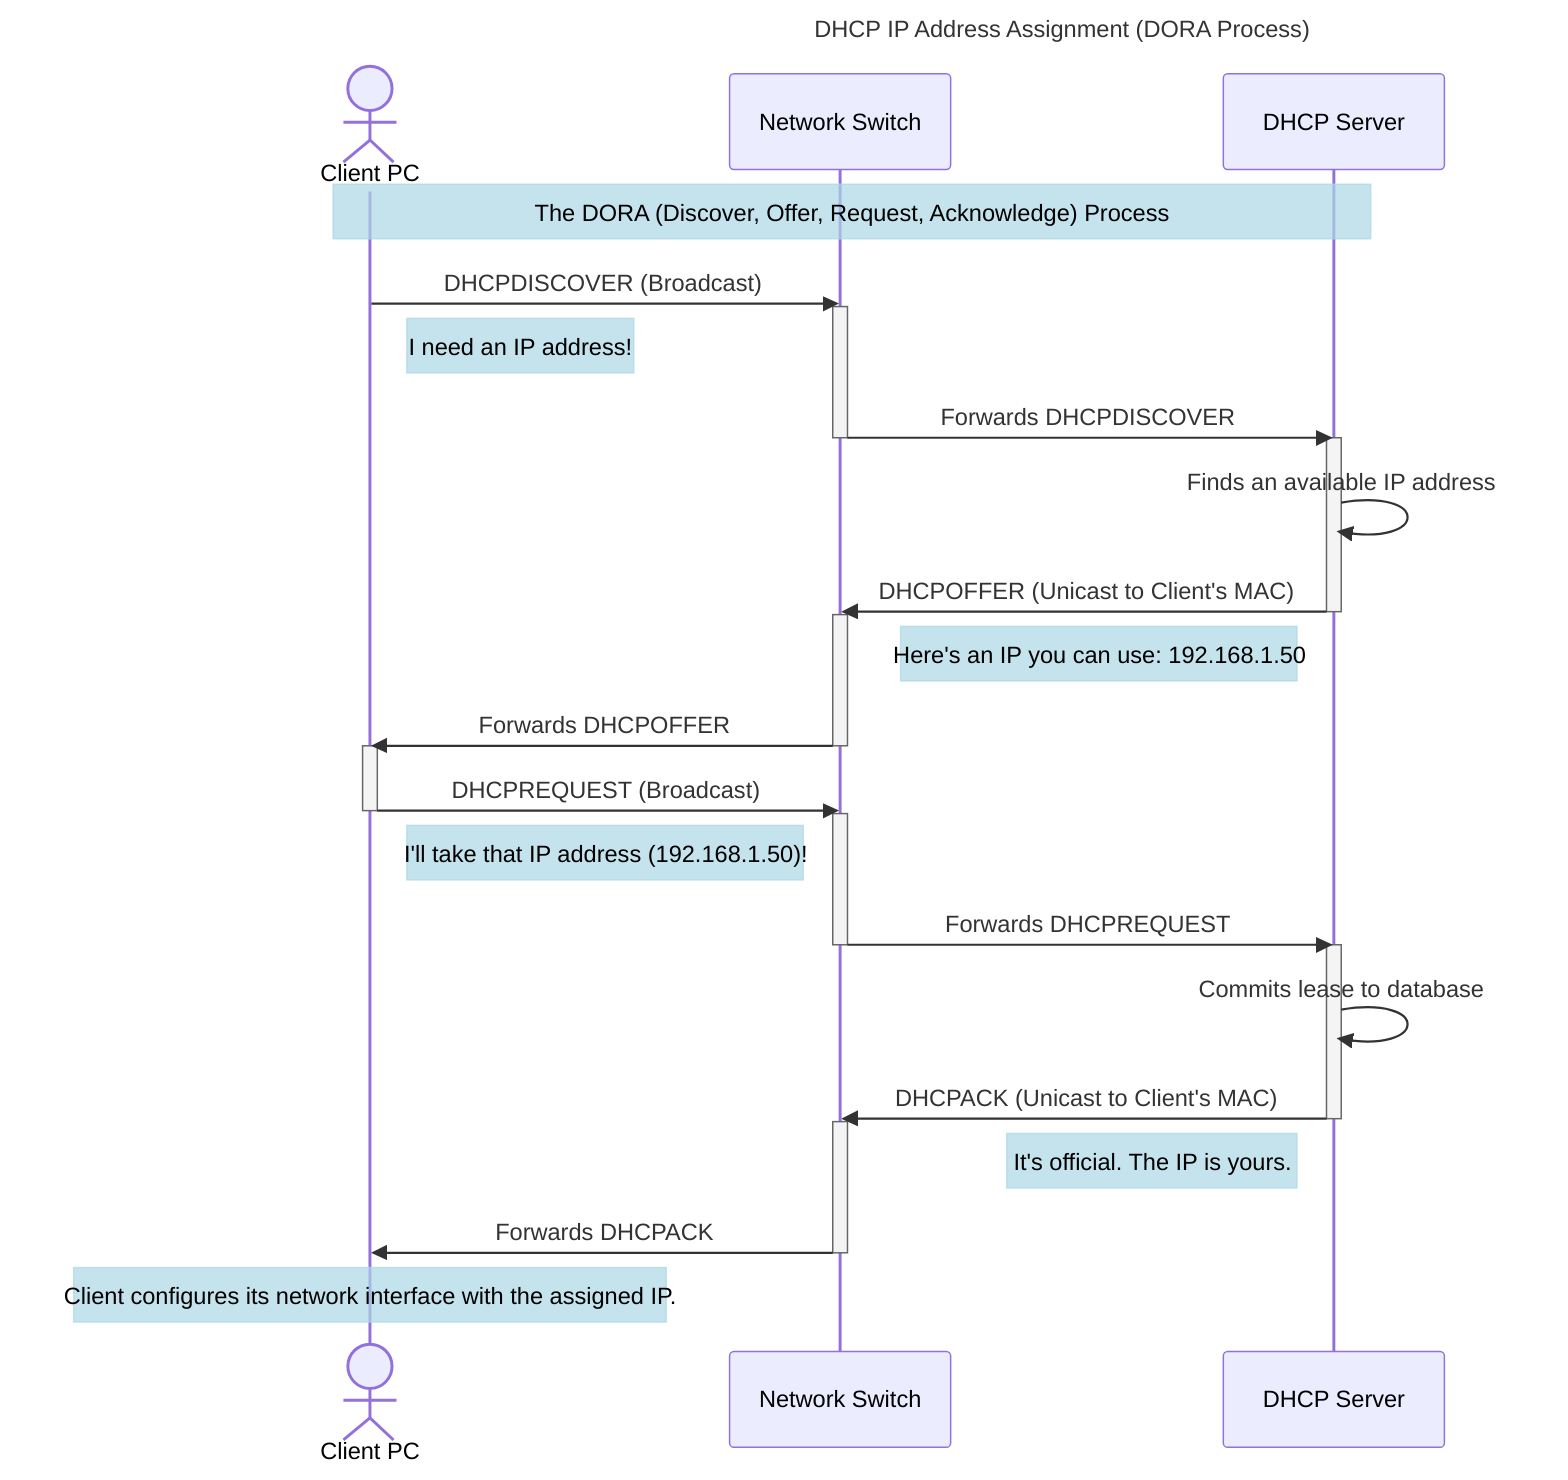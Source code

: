%%{
  init: {
    'themeVariables': {
      'noteBkgColor': 'rgba(173, 216, 230, 0.7)',
      'noteBorderColor': 'rgba(173, 216, 230, 0.7)',
      'noteTextColor': '#000000'
    }
  }
}%%

sequenceDiagram
    title DHCP IP Address Assignment (DORA Process)
    
    actor Client as Client PC
    participant Switch as Network Switch
    participant DHCPServer as DHCP Server

    Note over Client,DHCPServer: The DORA (Discover, Offer, Request, Acknowledge) Process

    %% 1. Discover
    Client->>Switch: DHCPDISCOVER (Broadcast)
    activate Switch
    Note right of Client: I need an IP address!
    Switch->>DHCPServer: Forwards DHCPDISCOVER
    deactivate Switch
    activate DHCPServer

    %% 2. Offer
    DHCPServer->>DHCPServer: Finds an available IP address
    DHCPServer->>Switch: DHCPOFFER (Unicast to Client's MAC)
    deactivate DHCPServer
    activate Switch
    Note left of DHCPServer: Here's an IP you can use: 192.168.1.50
    
    Switch->>Client: Forwards DHCPOFFER
    deactivate Switch
    activate Client

    %% 3. Request
    Client->>Switch: DHCPREQUEST (Broadcast)
    deactivate Client
    activate Switch
    Note right of Client: I'll take that IP address (192.168.1.50)!
    
    Switch->>DHCPServer: Forwards DHCPREQUEST
    deactivate Switch
    activate DHCPServer

    %% 4. Acknowledge
    DHCPServer->>DHCPServer: Commits lease to database
    DHCPServer->>Switch: DHCPACK (Unicast to Client's MAC)
    deactivate DHCPServer
    activate Switch
    Note left of DHCPServer: It's official. The IP is yours.
    
    Switch->>Client: Forwards DHCPACK
    deactivate Switch
    
    Note over Client: Client configures its network interface with the assigned IP.